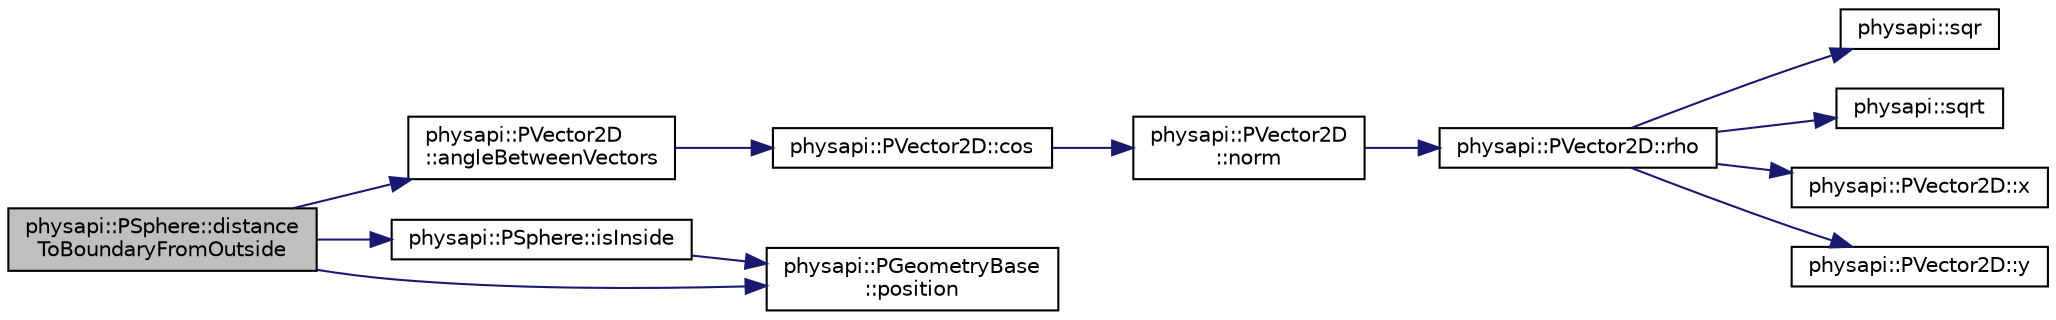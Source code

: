 digraph "physapi::PSphere::distanceToBoundaryFromOutside"
{
 // LATEX_PDF_SIZE
  edge [fontname="Helvetica",fontsize="10",labelfontname="Helvetica",labelfontsize="10"];
  node [fontname="Helvetica",fontsize="10",shape=record];
  rankdir="LR";
  Node1 [label="physapi::PSphere::distance\lToBoundaryFromOutside",height=0.2,width=0.4,color="black", fillcolor="grey75", style="filled", fontcolor="black",tooltip="Get the distance to the geometry's boundaries from an outside point."];
  Node1 -> Node2 [color="midnightblue",fontsize="10",style="solid",fontname="Helvetica"];
  Node2 [label="physapi::PVector2D\l::angleBetweenVectors",height=0.2,width=0.4,color="black", fillcolor="white", style="filled",URL="$classphysapi_1_1_p_vector2_d.html#aafb821d3f298542106323af5ff076be1",tooltip="Calculates the angle  between two vectors."];
  Node2 -> Node3 [color="midnightblue",fontsize="10",style="solid",fontname="Helvetica"];
  Node3 [label="physapi::PVector2D::cos",height=0.2,width=0.4,color="black", fillcolor="white", style="filled",URL="$classphysapi_1_1_p_vector2_d.html#aa0167d443f83fb9822a04401654f22c1",tooltip="Calculates the cosine of the angle between two vectors."];
  Node3 -> Node4 [color="midnightblue",fontsize="10",style="solid",fontname="Helvetica"];
  Node4 [label="physapi::PVector2D\l::norm",height=0.2,width=0.4,color="black", fillcolor="white", style="filled",URL="$classphysapi_1_1_p_vector2_d.html#a93ca53c4e2c71d2b312f59cbc069de14",tooltip="Get the norm of the vector."];
  Node4 -> Node5 [color="midnightblue",fontsize="10",style="solid",fontname="Helvetica"];
  Node5 [label="physapi::PVector2D::rho",height=0.2,width=0.4,color="black", fillcolor="white", style="filled",URL="$classphysapi_1_1_p_vector2_d.html#af6fa628381013afe9cf5b9e97c7a3a8d",tooltip="Get the  coordinate."];
  Node5 -> Node6 [color="midnightblue",fontsize="10",style="solid",fontname="Helvetica"];
  Node6 [label="physapi::sqr",height=0.2,width=0.4,color="black", fillcolor="white", style="filled",URL="$group__core.html#ga01ea6c103ae225b6d9c3dec92bd7141c",tooltip="Calculate the square of an obj(number, scalar, vector, etc)"];
  Node5 -> Node7 [color="midnightblue",fontsize="10",style="solid",fontname="Helvetica"];
  Node7 [label="physapi::sqrt",height=0.2,width=0.4,color="black", fillcolor="white", style="filled",URL="$group__core.html#gae92fbf95826f105bd60a485bf7b596e8",tooltip="Calculate the square root of a scalar."];
  Node5 -> Node8 [color="midnightblue",fontsize="10",style="solid",fontname="Helvetica"];
  Node8 [label="physapi::PVector2D::x",height=0.2,width=0.4,color="black", fillcolor="white", style="filled",URL="$classphysapi_1_1_p_vector2_d.html#adef3e21a4bb82ad7b9351590075a8086",tooltip="Get the x coordinate."];
  Node5 -> Node9 [color="midnightblue",fontsize="10",style="solid",fontname="Helvetica"];
  Node9 [label="physapi::PVector2D::y",height=0.2,width=0.4,color="black", fillcolor="white", style="filled",URL="$classphysapi_1_1_p_vector2_d.html#a15bb9964eb7b9ea7936d3e075737558e",tooltip="Get the y coordinate."];
  Node1 -> Node10 [color="midnightblue",fontsize="10",style="solid",fontname="Helvetica"];
  Node10 [label="physapi::PSphere::isInside",height=0.2,width=0.4,color="black", fillcolor="white", style="filled",URL="$classphysapi_1_1_p_sphere.html#aca847ee885f7f7d9476cfc2ab5dc2cad",tooltip="Check if the given point is inside the geometry."];
  Node10 -> Node11 [color="midnightblue",fontsize="10",style="solid",fontname="Helvetica"];
  Node11 [label="physapi::PGeometryBase\l::position",height=0.2,width=0.4,color="black", fillcolor="white", style="filled",URL="$classphysapi_1_1_p_geometry_base.html#a6bddf89a66ee7f884e33319b389c4147",tooltip="Get the position of the object."];
  Node1 -> Node11 [color="midnightblue",fontsize="10",style="solid",fontname="Helvetica"];
}
